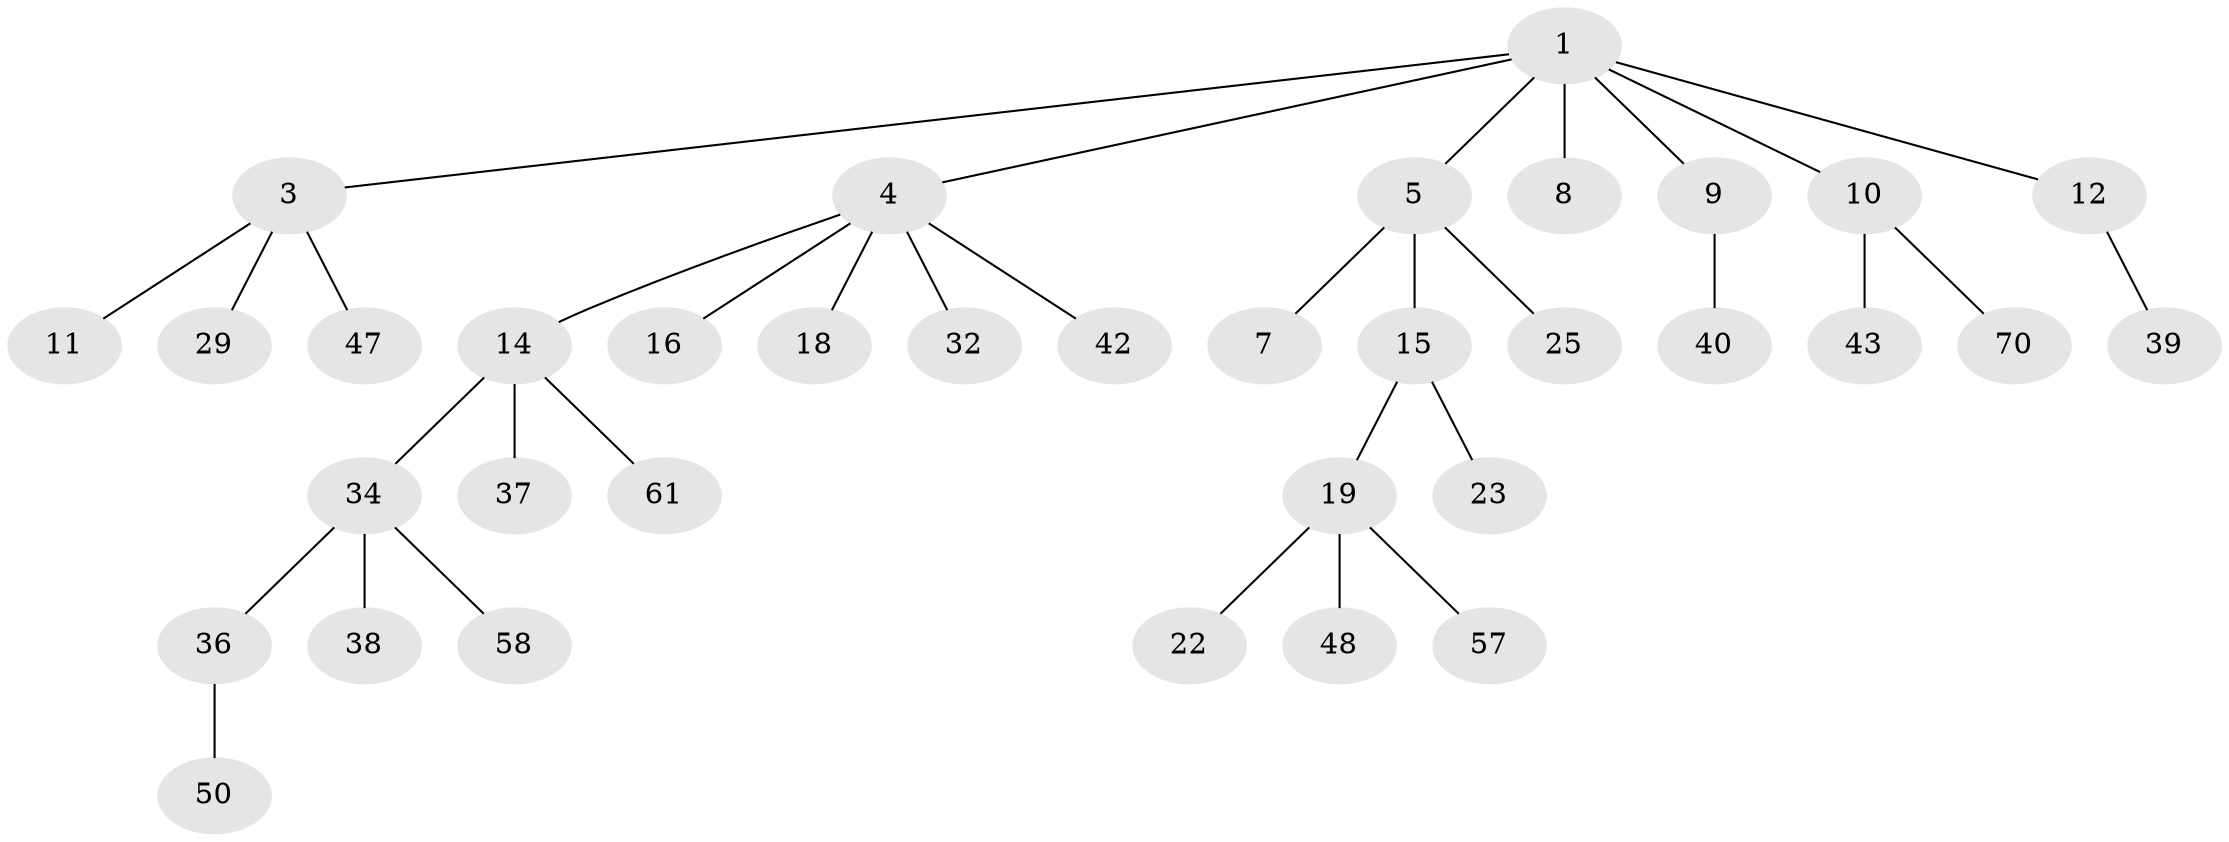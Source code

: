// original degree distribution, {5: 0.05714285714285714, 4: 0.05714285714285714, 2: 0.2714285714285714, 8: 0.014285714285714285, 1: 0.5, 3: 0.1}
// Generated by graph-tools (version 1.1) at 2025/15/03/09/25 04:15:31]
// undirected, 35 vertices, 34 edges
graph export_dot {
graph [start="1"]
  node [color=gray90,style=filled];
  1 [super="+2"];
  3 [super="+6"];
  4 [super="+21+55"];
  5 [super="+31"];
  7;
  8;
  9 [super="+13"];
  10 [super="+41"];
  11 [super="+17+30"];
  12 [super="+28"];
  14 [super="+26+60"];
  15;
  16 [super="+35"];
  18;
  19 [super="+20"];
  22 [super="+66+33"];
  23;
  25;
  29 [super="+49+44+45"];
  32 [super="+69"];
  34;
  36;
  37;
  38;
  39;
  40 [super="+51"];
  42;
  43;
  47;
  48;
  50;
  57;
  58 [super="+62"];
  61 [super="+67"];
  70;
  1 -- 5;
  1 -- 9;
  1 -- 10;
  1 -- 12;
  1 -- 8;
  1 -- 3;
  1 -- 4;
  3 -- 11;
  3 -- 29;
  3 -- 47;
  4 -- 14;
  4 -- 16;
  4 -- 18;
  4 -- 32;
  4 -- 42;
  5 -- 7;
  5 -- 15;
  5 -- 25;
  9 -- 40;
  10 -- 43;
  10 -- 70;
  12 -- 39;
  14 -- 34;
  14 -- 37;
  14 -- 61;
  15 -- 19;
  15 -- 23;
  19 -- 22;
  19 -- 48;
  19 -- 57;
  34 -- 36;
  34 -- 38;
  34 -- 58;
  36 -- 50;
}
